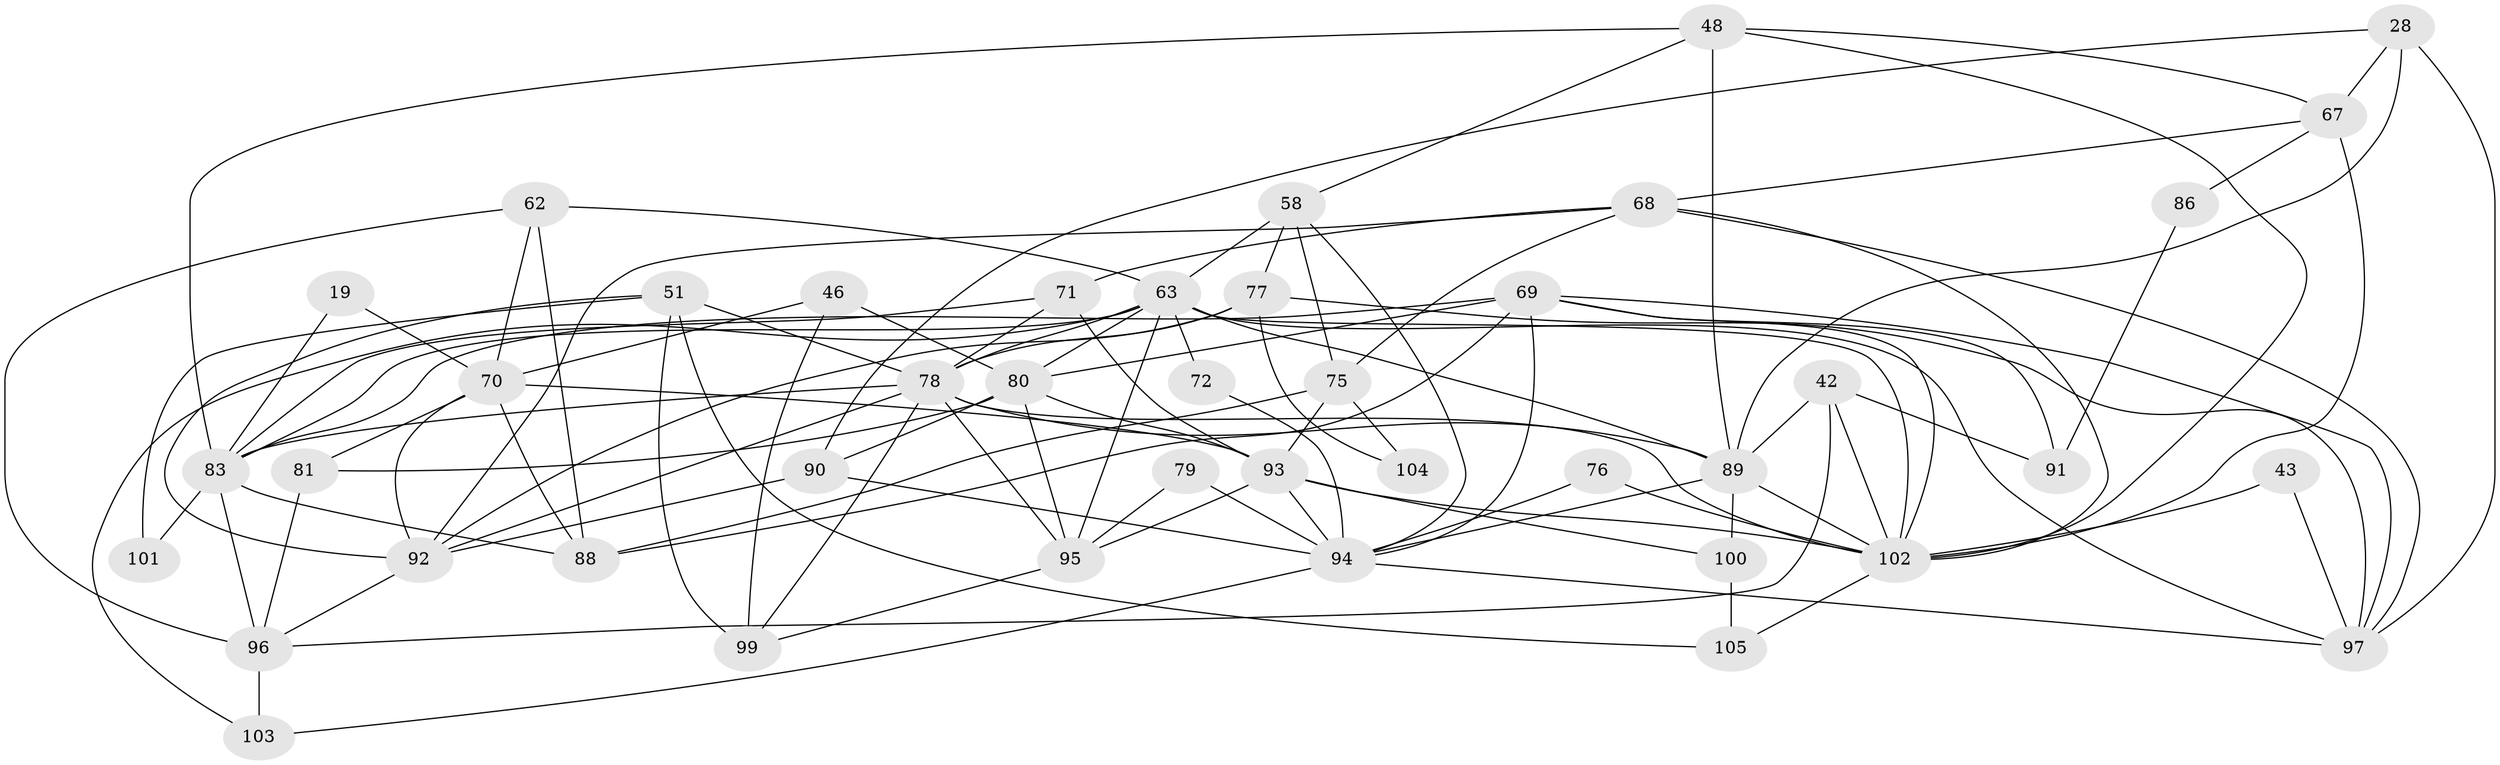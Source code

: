 // original degree distribution, {2: 0.1619047619047619, 3: 0.22857142857142856, 6: 0.10476190476190476, 4: 0.24761904761904763, 5: 0.21904761904761905, 8: 0.009523809523809525, 7: 0.02857142857142857}
// Generated by graph-tools (version 1.1) at 2025/55/03/04/25 21:55:17]
// undirected, 42 vertices, 107 edges
graph export_dot {
graph [start="1"]
  node [color=gray90,style=filled];
  19;
  28 [super="+6"];
  42;
  43;
  46;
  48 [super="+18"];
  51;
  58 [super="+22"];
  62;
  63 [super="+35+55"];
  67 [super="+33"];
  68 [super="+38"];
  69 [super="+9+65"];
  70 [super="+7"];
  71 [super="+29+37"];
  72;
  75 [super="+41"];
  76;
  77 [super="+34+56"];
  78 [super="+60"];
  79;
  80 [super="+11+32+49"];
  81 [super="+45"];
  83 [super="+66"];
  86;
  88 [super="+74"];
  89 [super="+87+39"];
  90 [super="+54"];
  91 [super="+64"];
  92 [super="+82"];
  93 [super="+24+85"];
  94 [super="+12+52+17"];
  95 [super="+84"];
  96 [super="+14+61"];
  97 [super="+5+4"];
  99 [super="+13"];
  100 [super="+21"];
  101;
  102 [super="+27+73"];
  103;
  104;
  105 [super="+98"];
  19 -- 70;
  19 -- 83;
  28 -- 90;
  28 -- 67;
  28 -- 97 [weight=2];
  28 -- 89 [weight=2];
  42 -- 102;
  42 -- 91 [weight=2];
  42 -- 96;
  42 -- 89;
  43 -- 97;
  43 -- 102;
  46 -- 70 [weight=2];
  46 -- 99;
  46 -- 80 [weight=3];
  48 -- 83 [weight=2];
  48 -- 58;
  48 -- 102;
  48 -- 67;
  48 -- 89 [weight=3];
  51 -- 92 [weight=2];
  51 -- 99 [weight=2];
  51 -- 101;
  51 -- 105;
  51 -- 78;
  58 -- 63 [weight=2];
  58 -- 77;
  58 -- 94;
  58 -- 75;
  62 -- 88;
  62 -- 70;
  62 -- 96 [weight=2];
  62 -- 63 [weight=2];
  63 -- 78;
  63 -- 80;
  63 -- 102 [weight=3];
  63 -- 97;
  63 -- 103;
  63 -- 72;
  63 -- 83 [weight=2];
  63 -- 95;
  63 -- 89;
  67 -- 102 [weight=2];
  67 -- 68 [weight=2];
  67 -- 86;
  68 -- 71;
  68 -- 75;
  68 -- 92;
  68 -- 97;
  68 -- 102;
  69 -- 91;
  69 -- 97;
  69 -- 83;
  69 -- 94 [weight=2];
  69 -- 80 [weight=3];
  69 -- 102 [weight=2];
  69 -- 88 [weight=2];
  70 -- 92;
  70 -- 88;
  70 -- 93 [weight=2];
  70 -- 81;
  71 -- 83 [weight=2];
  71 -- 93 [weight=2];
  71 -- 78;
  72 -- 94;
  75 -- 104;
  75 -- 88 [weight=2];
  75 -- 93;
  76 -- 102;
  76 -- 94;
  77 -- 104;
  77 -- 97;
  77 -- 92 [weight=2];
  77 -- 78;
  78 -- 99;
  78 -- 92;
  78 -- 102;
  78 -- 83;
  78 -- 89;
  78 -- 95 [weight=2];
  79 -- 95;
  79 -- 94;
  80 -- 95 [weight=2];
  80 -- 90;
  80 -- 93 [weight=2];
  80 -- 81;
  81 -- 96;
  83 -- 101;
  83 -- 96;
  83 -- 88;
  86 -- 91;
  89 -- 100 [weight=2];
  89 -- 102;
  89 -- 94;
  90 -- 94 [weight=2];
  90 -- 92;
  92 -- 96;
  93 -- 95;
  93 -- 94 [weight=3];
  93 -- 100;
  93 -- 102 [weight=2];
  94 -- 97 [weight=2];
  94 -- 103;
  95 -- 99;
  96 -- 103;
  100 -- 105 [weight=2];
  102 -- 105;
}
